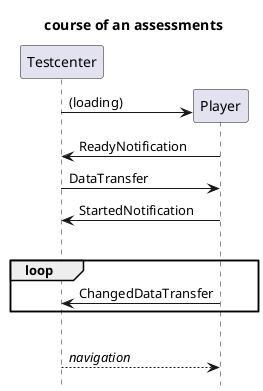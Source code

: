 @startuml

title course of an assessments
hide footbox

participant Testcenter
create Player
Testcenter -> Player: (loading)
Testcenter <- Player: ReadyNotification
Testcenter -> Player: DataTransfer
Testcenter <- Player: StartedNotification

|||

loop
    Testcenter <- Player: ChangedDataTransfer
end

|||

Testcenter --> Player: //navigation//

@enduml